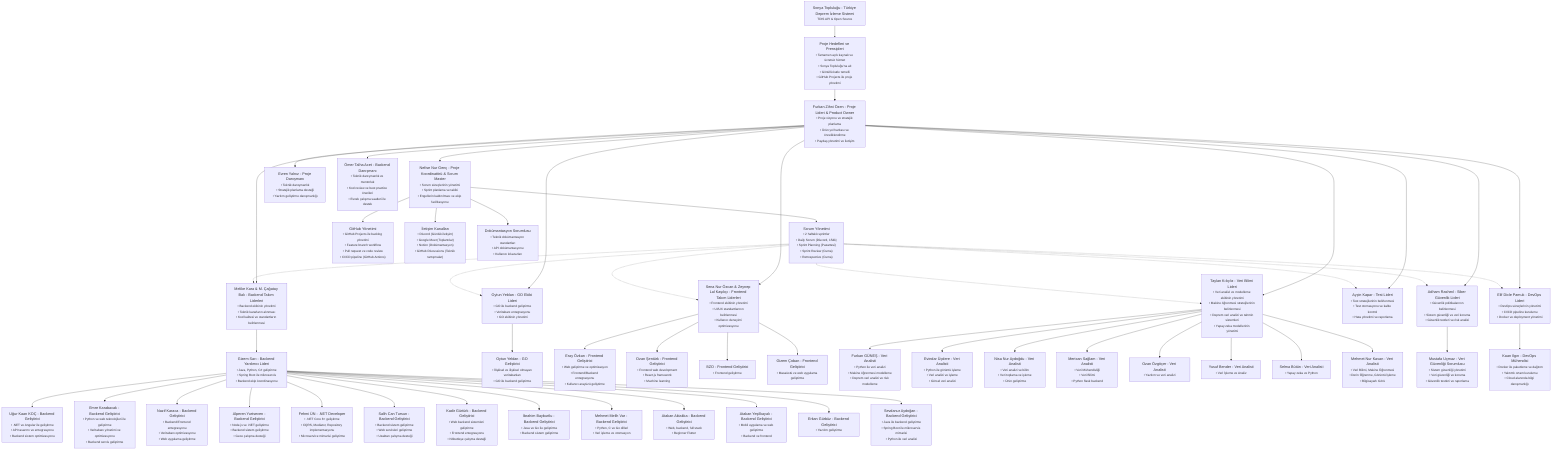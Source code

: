 graph TD
    %% Proje Başlığı ve Açıklaması
    ProjectTitle["Sonya Topluluğu - Türkiye Deprem İzleme Sistemi<br/><small>TDIS API & Open Source</small>"]:::projectTitle

    %% Proje Yönetimi - En Üst Seviye
    ProjeLideri["Furkan Zihni Özen - Proje Lideri & Product Owner<br/><small>• Proje vizyonu ve stratejik planlama<br/>• Ürün yol haritası ve önceliklendirme<br/>• Paydaş yönetimi ve iletişim</small>"]
    ProjeKoordinatoru["Nefise Nur Genç - Proje Koordinatörü & Scrum Master<br/><small>• Scrum süreçlerinin yönetimi<br/>• Sprint planlama ve takibi<br/>• Engellerin kaldırılması ve ekip facilitasyonu</small>"]
    ProjeDanismani["Evren Yalnız - Proje Danışmanı<br/><small>• Teknik danışmanlık<br/>• Stratejik planlama desteği<br/>• Yazılım geliştirme danışmanlığı</small>"]
    
    %% Scrum ve Proje Yönetimi
    ScrumYonetimi["Scrum Yönetimi<br/><small>• 2 haftalık sprintler<br/>• Daily Scrum (Discord, 15dk)<br/>• Sprint Planning (Pazartesi)<br/>• Sprint Review (Cuma)<br/>• Retrospective (Cuma)</small>"]:::processNode
    
    GitHubYonetimi["GitHub Yönetimi<br/><small>• GitHub Projects ile backlog yönetimi<br/>• Feature branch workflow<br/>• Pull request ve code review<br/>• CI/CD pipeline (GitHub Actions)</small>"]:::processNode
    
    IletisimKanallari["İletişim Kanalları<br/><small>• Discord (Günlük iletişim)<br/>• Google Meet (Toplantılar)<br/>• Notion (Dokümantasyon)<br/>• GitHub Discussions (Teknik tartışmalar)</small>"]:::processNode
    
    %% Takım Liderleri - İkinci Seviye
    BackendLideri["Melike Kara & M. Çağatay Balı - Backend Takım Liderleri<br/><small>• Backend ekibinin yönetimi<br/>• Teknik kararların alınması<br/>• Kod kalitesi ve standartların belirlenmesi</small>"]
    BackendDanismani["Ömer Talha Acet - Backend Danışmanı<br/><small>• Teknik danışmanlık ve mentorluk<br/>• Kod review ve best practice önerileri<br/>• Esnek çalışma saatleri ile destek</small>"]
    GOLideri["Oytun Yeldan - GO Ekibi Lideri<br/><small>• GO ile backend geliştirme<br/>• Veritabanı entegrasyonu<br/>• GO ekibinin yönetimi</small>"]
    FrontendLideri["Sena Nur Özcan & Zeynep Lal Kaşıkçı - Frontend Takım Liderleri<br/><small>• Frontend ekibinin yönetimi<br/>• UI/UX standartlarının belirlenmesi<br/>• Kullanıcı deneyimi optimizasyonu</small>"]
    VeriBilimiLideri["Taylan Kılıçöz - Veri Bilimi Lideri<br/><small>• Veri analizi ve modelleme ekibinin yönetimi<br/>• Makine öğrenmesi stratejilerinin belirlenmesi<br/>• Deprem veri analizi ve tahmin sistemleri<br/>• Yapay zeka modellerinin yönetimi</small>"]
    TestLideri["Ayçin Kapar - Test Lideri<br/><small>• Test stratejilerinin belirlenmesi<br/>• Test otomasyonu ve kalite kontrol<br/>• Hata yönetimi ve raporlama</small>"]
    GuvenlikLideri["Adham Rashed - Siber Güvenlik Lideri<br/><small>• Güvenlik politikalarının belirlenmesi<br/>• Sistem güvenliği ve veri koruma<br/>• Güvenlik testleri ve risk analizi</small>"]
    DevOpsLideri["Elif Dicle Pamuk - DevOps Lideri<br/><small>• DevOps süreçlerinin yönetimi<br/>• CI/CD pipeline kurulumu<br/>• Docker ve deployment yönetimi</small>"]
    
    %% Dokümantasyon ve Kalite
    DokumantasyonSorumlusu["Dokümantasyon Sorumlusu<br/><small>• Teknik dokümantasyon standartları<br/>• API dokümantasyonu<br/>• Kullanıcı kılavuzları</small>"]:::newRole
    
    %% Backend Takımı
    BackendYardimciLider["Gizem Sarı - Backend Yardımcı Lideri<br/><small>• Java, Python, C# geliştirme<br/>• Spring Boot ile mikroservis<br/>• Backend ekip koordinasyonu</small>"]
    BackendGelistirici1["Uğur Kaan KOÇ - Backend Geliştirici<br/><small>• .NET ve Angular ile geliştirme<br/>• API tasarımı ve entegrasyonu<br/>• Backend sistem optimizasyonu</small>"]
    BackendGelistirici2["Emre Karabacak - Backend Geliştirici<br/><small>• Python ve web teknolojileri ile geliştirme<br/>• Veritabanı yönetimi ve optimizasyonu<br/>• Backend servis geliştirme</small>"]
    BackendGelistirici3["Nazif Karaca - Backend Geliştirici<br/><small>• Backend/Frontend entegrasyonu<br/>• Veritabanı optimizasyonu<br/>• Web uygulama geliştirme</small>"]
    BackendGelistirici4["Alperen Yurtseven - Backend Geliştirici<br/><small>• Node.js ve .NET geliştirme<br/>• Backend sistem geliştirme<br/>• Gece çalışma desteği</small>"]
    BackendGelistirici5["Fehmi ÜN - .NET Developer<br/><small>• .NET Core 8+ geliştirme<br/>• CQRS, Mediator, Repository implementasyonu<br/>• Microservice mimarisi geliştirme</small>"]
    BackendGelistirici6["Salih Can Tursun - Backend Geliştirici<br/><small>• Backend sistem geliştirme<br/>• Web servisleri geliştirme<br/>• Uzaktan çalışma desteği</small>"]
    BackendGelistirici7["Kadir Gürtürk - Backend Geliştirici<br/><small>• Web backend sistemleri geliştirme<br/>• Frontend entegrasyonu<br/>• Nöbetleşe çalışma desteği</small>"]
    BackendGelistirici8["İbrahim Bayburtlu - Backend Geliştirici<br/><small>• Java ve Go ile geliştirme<br/>• Backend sistem geliştirme</small>"]
    BackendGelistirici9["Mehmet Melih Var - Backend Geliştirici<br/><small>• Python, C ve Go dilleri<br/>• Veri işleme ve otomasyon</small>"]
    BackendGelistirici10["Atakan Aktakka - Backend Geliştirici<br/><small>• Web, backend, full stack<br/>• Beginner Flutter</small>"]
    BackendGelistirici11["Atakan Yeşilkayalı - Backend Geliştirici<br/><small>• Mobil uygulama ve web geliştirme<br/>• Backend ve frontend</small>"]
    BackendGelistirici12["Erkan Gürbüz - Backend Geliştirici<br/><small>• Yazılım geliştirme</small>"]
    BackendGelistirici13["Sevdanur Aydoğan - Backend Geliştirici<br/><small>• Java ile backend geliştirme<br/>• Spring Boot ile mikroservis mimarisi<br/>• Python ile veri analizi</small>"]
    
    %% GO Ekibi
    GOGelistirici1["Oytun Yeldan - GO Geliştirici<br/><small>• İlişkisel ve ilişkisel olmayan veritabanları<br/>• GO ile backend geliştirme</small>"]
    
    %% Frontend Takımı
    FrontendGelistirici1["Eray Özkan - Frontend Geliştirici<br/><small>• Web geliştirme ve optimizasyon<br/>• Frontend/Backend entegrasyonu<br/>• Kullanıcı arayüzü geliştirme</small>"]
    FrontendGelistirici2["Ozan Şentürk - Frontend Geliştirici<br/><small>• Frontend web development<br/>• React.js framework<br/>• Machine learning</small>"]
    FrontendGelistirici3["BZO - Frontend Geliştirici<br/><small>• Frontend geliştirme</small>"]
    FrontendGelistirici4["Gizem Çoban - Frontend Geliştirici<br/><small>• Masaüstü ve web uygulama geliştirme</small>"]
    
    %% Veri Bilimi Takımı
    VeriAnalisti1["Furkan GÜNEŞ - Veri Analisti<br/><small>• Python ile veri analizi<br/>• Makine öğrenmesi modelleme<br/>• Deprem veri analizi ve risk modelleme</small>"]
    VeriAnalisti2["Evindar Üçdere - Veri Analisti<br/><small>• Python ile görüntü işleme<br/>• Veri analizi ve işleme<br/>• Görsel veri analizi</small>"]
    VeriAnalisti3["Nisa Nur Aydoğdu - Veri Analisti<br/><small>• Veri analizi ve bilim<br/>• Veri toplama ve işleme<br/>• Ürün geliştirme</small>"]
    VeriAnalisti6["Mertcan Sağlam - Veri Analisti<br/><small>• Veri Mühendisliği<br/>• Veri Bilimi<br/>• Python flask backend</small>"]
    VeriAnalisti7["Ozan Özgöçer - Veri Analisti<br/><small>• Yazılım ve veri analizi</small>"]
    VeriAnalisti8["Yusuf Bender - Veri Analisti<br/><small>• Veri İşleme ve Analiz</small>"]
    VeriAnalisti9["Selma Bütün - Veri Analisti<br/><small>• Yapay zeka ve Python</small>"]
    VeriAnalisti10["Mehmet Nur Kavan - Veri Analisti<br/><small>• Veri Bilimi, Makine Öğrenmesi<br/>• Derin Öğrenme, Görüntü İşleme<br/>• Bilgisayarlı Görü</small>"]
    
    %% Siber Güvenlik Takımı
    VeriGuvenligiSorumlusu["Mustafa Uçmaz - Veri Güvenliği Sorumlusu<br/><small>• Sistem güvenliği yönetimi<br/>• Veri güvenliği ve koruma<br/>• Güvenlik testleri ve raporlama</small>"]
    
    %% DevOps Takımı
    DevOpsUzmani["Kaan Ilgın - DevOps Mühendisi<br/><small>• Docker ile paketleme ve dağıtım<br/>• Yalıtımlı ortam kurulumu<br/>• Cloud alanında bilgi danışmanlığı</small>"]
    
    %% Proje Hedefleri ve Prensipleri
    ProjeHedefleri["Proje Hedefleri ve Prensipleri<br/><small>• Tamamen açık kaynak ve ücretsiz hizmet<br/>• Sonya Topluluğu'na ait<br/>• Gönüllü katkı temelli<br/>• GitHub Projects ile proje yönetimi</small>"]:::projectGoals

    %% Hiyerarşik Bağlantılar
    ProjectTitle --> ProjeHedefleri
    ProjeHedefleri --> ProjeLideri
    ProjeLideri --> ProjeKoordinatoru
    ProjeLideri --> ProjeDanismani
    
    %% Scrum ve Proje Yönetimi Bağlantıları
    ProjeKoordinatoru --> ScrumYonetimi
    ProjeKoordinatoru --> GitHubYonetimi
    ProjeKoordinatoru --> IletisimKanallari
    ProjeKoordinatoru --> DokumantasyonSorumlusu
    
    ProjeLideri --> BackendLideri
    ProjeLideri --> BackendDanismani
    ProjeLideri --> GOLideri
    ProjeLideri --> FrontendLideri
    ProjeLideri --> VeriBilimiLideri
    ProjeLideri --> TestLideri
    ProjeLideri --> GuvenlikLideri
    ProjeLideri --> DevOpsLideri
    
    %% Koordinasyon ilişkileri
    ScrumYonetimi -.-> BackendLideri
    ScrumYonetimi -.-> GOLideri
    ScrumYonetimi -.-> FrontendLideri
    ScrumYonetimi -.-> VeriBilimiLideri
    ScrumYonetimi -.-> TestLideri
    ScrumYonetimi -.-> GuvenlikLideri
    ScrumYonetimi -.-> DevOpsLideri
    
    %% Takım Bağlantıları
    BackendLideri --> BackendYardimciLider
    BackendYardimciLider --> BackendGelistirici1
    BackendYardimciLider --> BackendGelistirici2
    BackendYardimciLider --> BackendGelistirici3
    BackendYardimciLider --> BackendGelistirici4
    BackendYardimciLider --> BackendGelistirici5
    BackendYardimciLider --> BackendGelistirici6
    BackendYardimciLider --> BackendGelistirici7
    BackendYardimciLider --> BackendGelistirici8
    BackendYardimciLider --> BackendGelistirici9
    BackendYardimciLider --> BackendGelistirici10
    BackendYardimciLider --> BackendGelistirici11
    BackendYardimciLider --> BackendGelistirici12
    BackendYardimciLider --> BackendGelistirici13
    
    GOLideri --> GOGelistirici1
    
    FrontendLideri --> FrontendGelistirici1
    FrontendLideri --> FrontendGelistirici2
    FrontendLideri --> FrontendGelistirici3
    FrontendLideri --> FrontendGelistirici4
    
    VeriBilimiLideri --> VeriAnalisti1
    VeriBilimiLideri --> VeriAnalisti2
    VeriBilimiLideri --> VeriAnalisti3
    VeriBilimiLideri --> VeriAnalisti6
    VeriBilimiLideri --> VeriAnalisti7
    VeriBilimiLideri --> VeriAnalisti8
    VeriBilimiLideri --> VeriAnalisti9
    VeriBilimiLideri --> VeriAnalisti10
    
    GuvenlikLideri --> VeriGuvenligiSorumlusu
    
    DevOpsLideri --> DevOpsUzmani